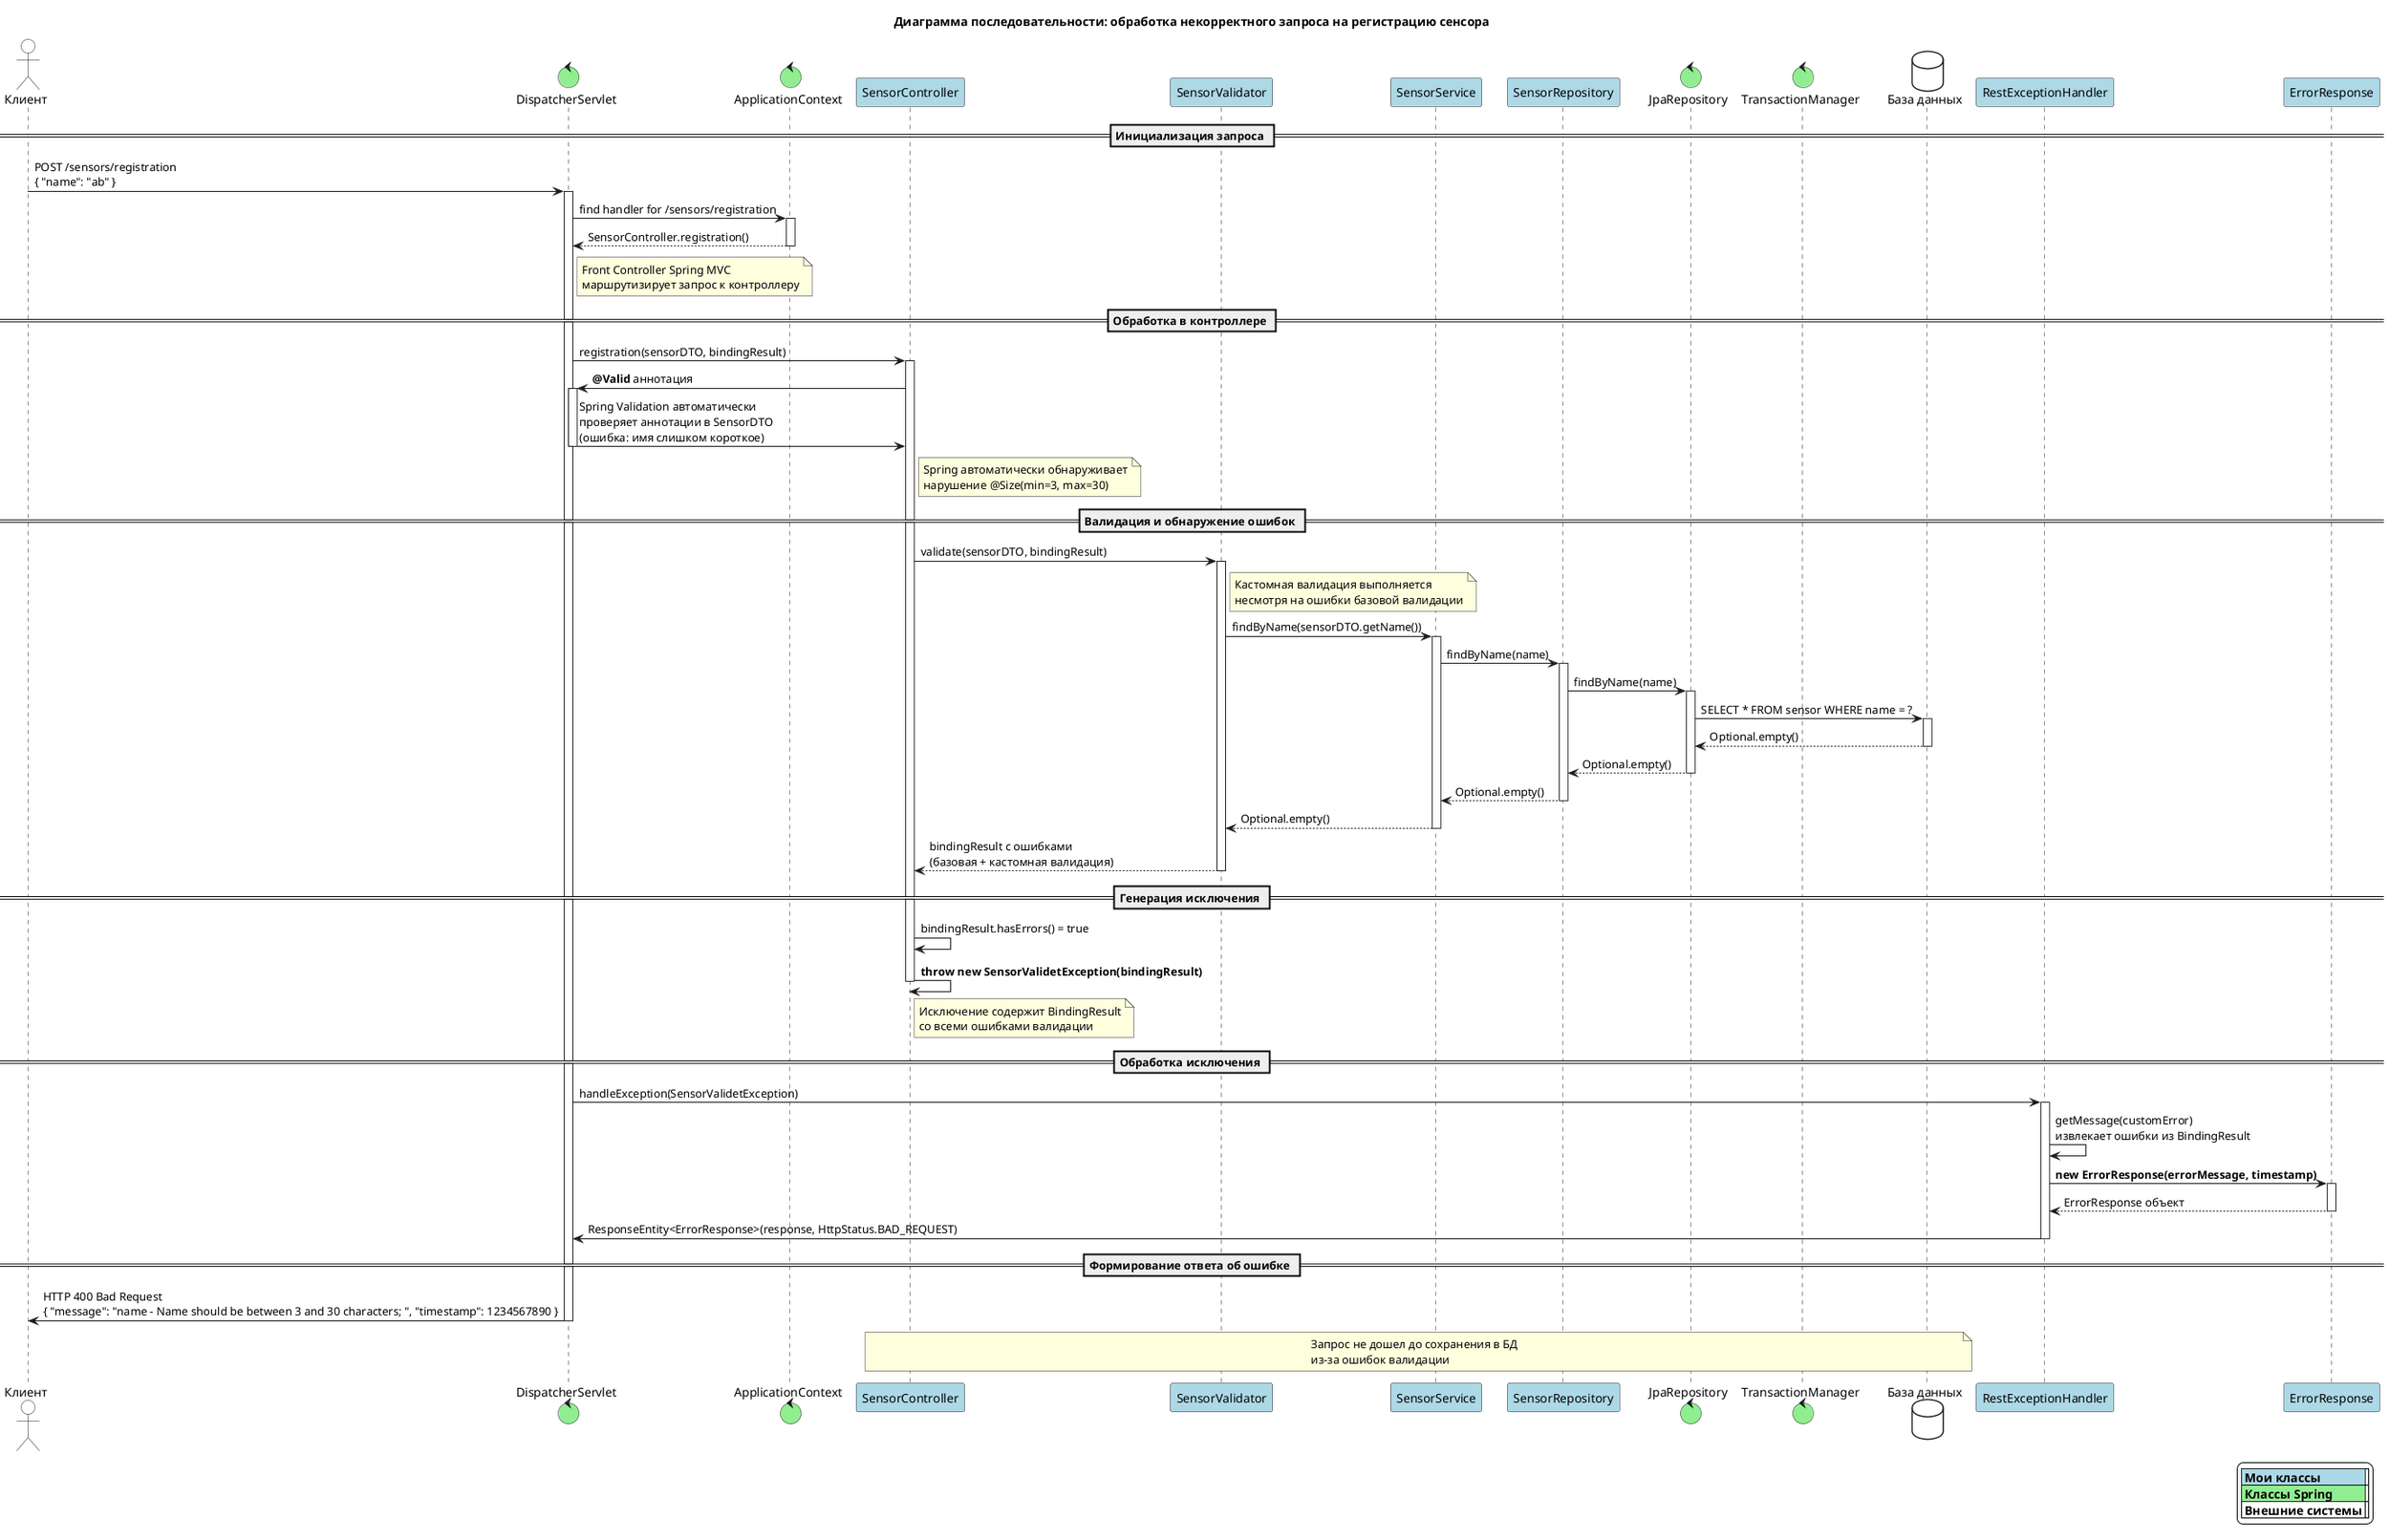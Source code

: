 @startuml
title Диаграмма последовательности: обработка некорректного запроса на регистрацию сенсора

skinparam BackgroundColor transparent
skinparam ParticipantBackgroundColor #LightBlue
skinparam ActorBackgroundColor #White
skinparam ControlBackgroundColor #LightGreen
skinparam DatabaseBackgroundColor #White

actor "Клиент" as Client #White
control "DispatcherServlet" as Dispatcher #LightGreen
control "ApplicationContext" as AppContext #LightGreen
participant "SensorController" as Controller #LightBlue
participant "SensorValidator" as Validator #LightBlue
participant "SensorService" as Service #LightBlue
participant "SensorRepository" as Repository #LightBlue
control "JpaRepository" as JPA #LightGreen
control "TransactionManager" as TxManager #LightGreen
database "База данных" as Database #White
participant "RestExceptionHandler" as ExceptionHandler #LightBlue
participant "ErrorResponse" as ErrorResp #LightBlue

== Инициализация запроса ==

Client -> Dispatcher: POST /sensors/registration\n{ "name": "ab" }
activate Dispatcher

Dispatcher -> AppContext: find handler for /sensors/registration
activate AppContext
AppContext --> Dispatcher: SensorController.registration()
deactivate AppContext

note right of Dispatcher: Front Controller Spring MVC\nмаршрутизирует запрос к контроллеру

== Обработка в контроллере ==

Dispatcher -> Controller: registration(sensorDTO, bindingResult)
activate Controller

Controller -> Dispatcher: **@Valid** аннотация
activate Dispatcher
Dispatcher -> Controller: Spring Validation автоматически\nпроверяет аннотации в SensorDTO\n(ошибка: имя слишком короткое)
deactivate Dispatcher

note right of Controller: Spring автоматически обнаруживает\nнарушение @Size(min=3, max=30)

== Валидация и обнаружение ошибок ==

Controller -> Validator: validate(sensorDTO, bindingResult)
activate Validator

note right of Validator: Кастомная валидация выполняется\nнесмотря на ошибки базовой валидации

Validator -> Service: findByName(sensorDTO.getName())
activate Service

Service -> Repository: findByName(name)
activate Repository

Repository -> JPA: findByName(name)
activate JPA
JPA -> Database: SELECT * FROM sensor WHERE name = ?
activate Database
Database --> JPA: Optional.empty()
deactivate Database
JPA --> Repository: Optional.empty()
deactivate JPA

Repository --> Service: Optional.empty()
deactivate Repository

Service --> Validator: Optional.empty()
deactivate Service

Validator --> Controller: bindingResult с ошибками\n(базовая + кастомная валидация)
deactivate Validator

== Генерация исключения ==

Controller -> Controller: bindingResult.hasErrors() = true
Controller -> Controller: **throw new SensorValidetException(bindingResult)**
deactivate Controller

note right of Controller: Исключение содержит BindingResult\nсо всеми ошибками валидации

== Обработка исключения ==

Dispatcher -> ExceptionHandler: handleException(SensorValidetException)
activate ExceptionHandler

ExceptionHandler -> ExceptionHandler: getMessage(customError)\nизвлекает ошибки из BindingResult
ExceptionHandler -> ErrorResp: **new ErrorResponse(errorMessage, timestamp)**
activate ErrorResp
ErrorResp --> ExceptionHandler: ErrorResponse объект
deactivate ErrorResp

ExceptionHandler -> Dispatcher: ResponseEntity<ErrorResponse>(response, HttpStatus.BAD_REQUEST)
deactivate ExceptionHandler

== Формирование ответа об ошибке ==

Dispatcher -> Client: HTTP 400 Bad Request\n{ "message": "name - Name should be between 3 and 30 characters; ", "timestamp": 1234567890 }
deactivate Dispatcher

note over Controller, Database: Запрос не дошел до сохранения в БД\nиз-за ошибок валидации

legend right
  |<#LightBlue> **Мои классы** | |
  |<#LightGreen> **Классы Spring** | |
  | **Внешние системы** | |
end legend

@enduml